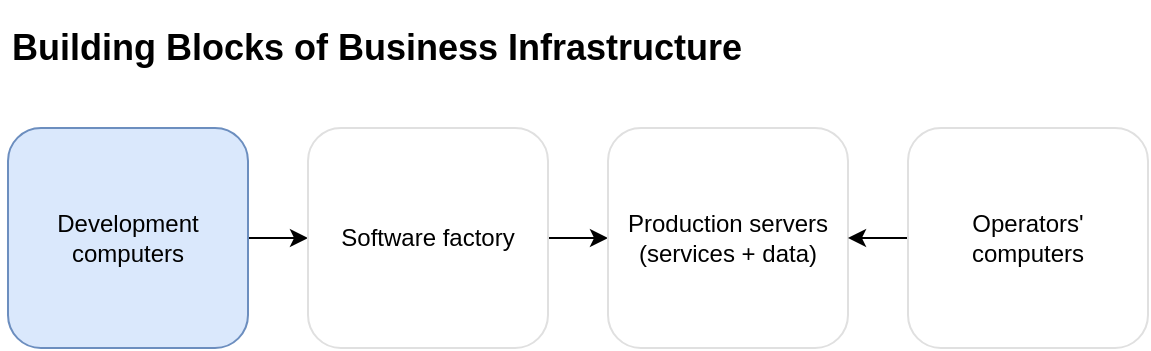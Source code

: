 <mxfile version="20.8.10" type="device"><diagram id="R8UtxdEgiyNHtFnIVGYo" name="Page-1"><mxGraphModel dx="1036" dy="654" grid="1" gridSize="10" guides="1" tooltips="1" connect="1" arrows="1" fold="1" page="1" pageScale="1" pageWidth="827" pageHeight="1169" math="0" shadow="0"><root><mxCell id="0"/><mxCell id="1" parent="0"/><mxCell id="8iZA7Ex1LZb3fV85-p7Y-10" style="edgeStyle=orthogonalEdgeStyle;rounded=0;orthogonalLoop=1;jettySize=auto;html=1;exitX=1;exitY=0.5;exitDx=0;exitDy=0;entryX=0;entryY=0.5;entryDx=0;entryDy=0;" parent="1" source="8iZA7Ex1LZb3fV85-p7Y-5" target="8iZA7Ex1LZb3fV85-p7Y-6" edge="1"><mxGeometry relative="1" as="geometry"/></mxCell><mxCell id="8iZA7Ex1LZb3fV85-p7Y-5" value="Development computers" style="rounded=1;whiteSpace=wrap;html=1;strokeColor=#6c8ebf;fillColor=#dae8fc;" parent="1" vertex="1"><mxGeometry x="128" y="310" width="120" height="110" as="geometry"/></mxCell><mxCell id="8iZA7Ex1LZb3fV85-p7Y-11" style="edgeStyle=orthogonalEdgeStyle;rounded=0;orthogonalLoop=1;jettySize=auto;html=1;exitX=1;exitY=0.5;exitDx=0;exitDy=0;entryX=0;entryY=0.5;entryDx=0;entryDy=0;" parent="1" source="8iZA7Ex1LZb3fV85-p7Y-6" target="8iZA7Ex1LZb3fV85-p7Y-7" edge="1"><mxGeometry relative="1" as="geometry"/></mxCell><mxCell id="8iZA7Ex1LZb3fV85-p7Y-6" value="Software factory" style="rounded=1;whiteSpace=wrap;html=1;strokeColor=#E0E0E0;" parent="1" vertex="1"><mxGeometry x="278" y="310" width="120" height="110" as="geometry"/></mxCell><mxCell id="8iZA7Ex1LZb3fV85-p7Y-7" value="Production servers&lt;br&gt;(services + data)" style="rounded=1;whiteSpace=wrap;html=1;strokeColor=#E0E0E0;" parent="1" vertex="1"><mxGeometry x="428" y="310" width="120" height="110" as="geometry"/></mxCell><mxCell id="8iZA7Ex1LZb3fV85-p7Y-9" style="edgeStyle=orthogonalEdgeStyle;rounded=0;orthogonalLoop=1;jettySize=auto;html=1;exitX=0;exitY=0.5;exitDx=0;exitDy=0;entryX=1;entryY=0.5;entryDx=0;entryDy=0;" parent="1" source="8iZA7Ex1LZb3fV85-p7Y-8" target="8iZA7Ex1LZb3fV85-p7Y-7" edge="1"><mxGeometry relative="1" as="geometry"/></mxCell><mxCell id="8iZA7Ex1LZb3fV85-p7Y-8" value="Operators'&lt;br&gt;computers" style="rounded=1;whiteSpace=wrap;html=1;strokeColor=#E0E0E0;" parent="1" vertex="1"><mxGeometry x="578" y="310" width="120" height="110" as="geometry"/></mxCell><mxCell id="8iZA7Ex1LZb3fV85-p7Y-12" value="&lt;font style=&quot;font-size: 18px&quot;&gt;Building Blocks of Business Infrastructure&lt;/font&gt;" style="text;html=1;strokeColor=none;fillColor=none;align=left;verticalAlign=middle;whiteSpace=wrap;rounded=0;shadow=1;fontStyle=1" parent="1" vertex="1"><mxGeometry x="128" y="250" width="402" height="40" as="geometry"/></mxCell></root></mxGraphModel></diagram></mxfile>
